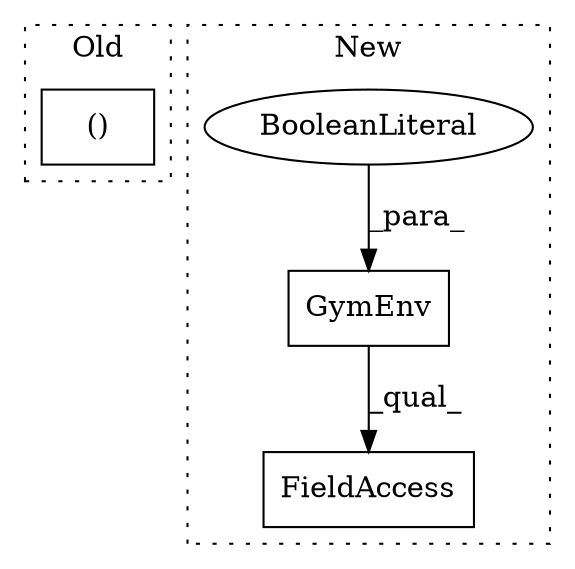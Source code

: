 digraph G {
subgraph cluster0 {
1 [label="()" a="106" s="3397" l="45" shape="box"];
label = "Old";
style="dotted";
}
subgraph cluster1 {
2 [label="GymEnv" a="32" s="2979,3014" l="7,1" shape="box"];
3 [label="FieldAccess" a="22" s="3169" l="23" shape="box"];
4 [label="BooleanLiteral" a="9" s="3010" l="4" shape="ellipse"];
label = "New";
style="dotted";
}
2 -> 3 [label="_qual_"];
4 -> 2 [label="_para_"];
}